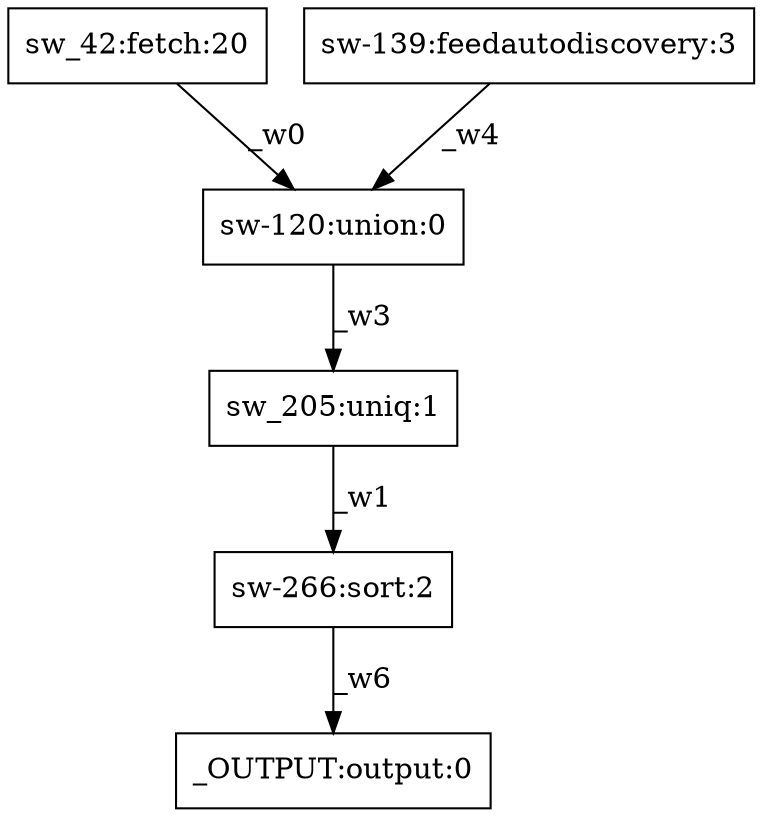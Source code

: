 digraph test1 { node [shape=box] "_OUTPUT" [label="_OUTPUT:output:0"];"sw_42" [label="sw_42:fetch:20"];"sw-139" [label="sw-139:feedautodiscovery:3"];"sw-120" [label="sw-120:union:0"];"sw_205" [label="sw_205:uniq:1"];"sw-266" [label="sw-266:sort:2"];"sw_42" -> "sw-120" [label="_w0"];"sw_205" -> "sw-266" [label="_w1"];"sw-120" -> "sw_205" [label="_w3"];"sw-139" -> "sw-120" [label="_w4"];"sw-266" -> "_OUTPUT" [label="_w6"];}